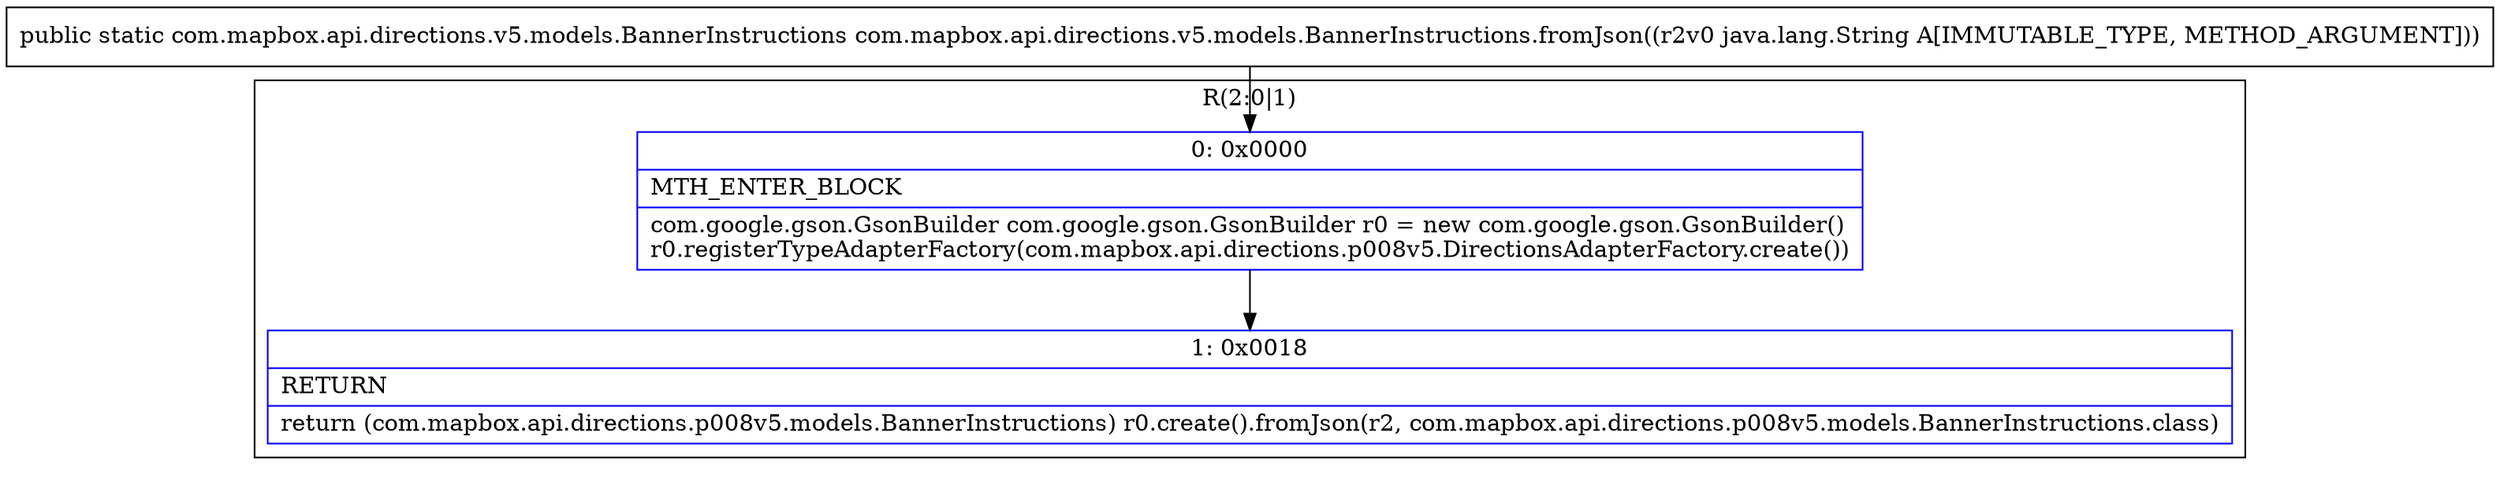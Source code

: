 digraph "CFG forcom.mapbox.api.directions.v5.models.BannerInstructions.fromJson(Ljava\/lang\/String;)Lcom\/mapbox\/api\/directions\/v5\/models\/BannerInstructions;" {
subgraph cluster_Region_736498759 {
label = "R(2:0|1)";
node [shape=record,color=blue];
Node_0 [shape=record,label="{0\:\ 0x0000|MTH_ENTER_BLOCK\l|com.google.gson.GsonBuilder com.google.gson.GsonBuilder r0 = new com.google.gson.GsonBuilder()\lr0.registerTypeAdapterFactory(com.mapbox.api.directions.p008v5.DirectionsAdapterFactory.create())\l}"];
Node_1 [shape=record,label="{1\:\ 0x0018|RETURN\l|return (com.mapbox.api.directions.p008v5.models.BannerInstructions) r0.create().fromJson(r2, com.mapbox.api.directions.p008v5.models.BannerInstructions.class)\l}"];
}
MethodNode[shape=record,label="{public static com.mapbox.api.directions.v5.models.BannerInstructions com.mapbox.api.directions.v5.models.BannerInstructions.fromJson((r2v0 java.lang.String A[IMMUTABLE_TYPE, METHOD_ARGUMENT])) }"];
MethodNode -> Node_0;
Node_0 -> Node_1;
}

